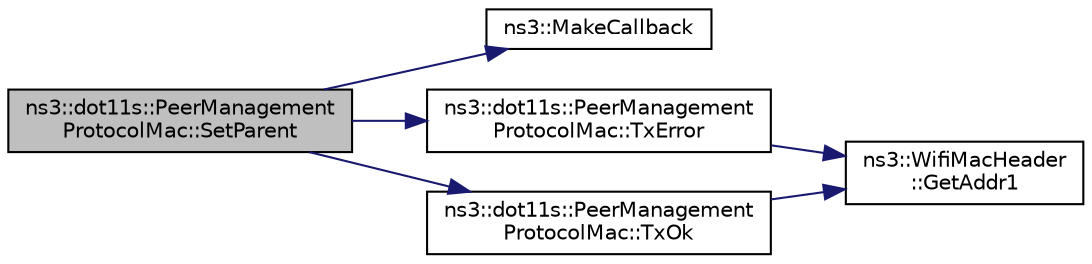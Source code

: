 digraph "ns3::dot11s::PeerManagementProtocolMac::SetParent"
{
 // LATEX_PDF_SIZE
  edge [fontname="Helvetica",fontsize="10",labelfontname="Helvetica",labelfontsize="10"];
  node [fontname="Helvetica",fontsize="10",shape=record];
  rankdir="LR";
  Node1 [label="ns3::dot11s::PeerManagement\lProtocolMac::SetParent",height=0.2,width=0.4,color="black", fillcolor="grey75", style="filled", fontcolor="black",tooltip="Set pointer to parent."];
  Node1 -> Node2 [color="midnightblue",fontsize="10",style="solid",fontname="Helvetica"];
  Node2 [label="ns3::MakeCallback",height=0.2,width=0.4,color="black", fillcolor="white", style="filled",URL="$namespacens3.html#af1dde3c04374147fca0cfe3b0766d664",tooltip="Build Callbacks for class method members which take varying numbers of arguments and potentially retu..."];
  Node1 -> Node3 [color="midnightblue",fontsize="10",style="solid",fontname="Helvetica"];
  Node3 [label="ns3::dot11s::PeerManagement\lProtocolMac::TxError",height=0.2,width=0.4,color="black", fillcolor="white", style="filled",URL="$classns3_1_1dot11s_1_1_peer_management_protocol_mac.html#a8c4bce3c9391b9b462fade70ee4ae648",tooltip="Closes link when a proper number of successive transmissions have failed."];
  Node3 -> Node4 [color="midnightblue",fontsize="10",style="solid",fontname="Helvetica"];
  Node4 [label="ns3::WifiMacHeader\l::GetAddr1",height=0.2,width=0.4,color="black", fillcolor="white", style="filled",URL="$classns3_1_1_wifi_mac_header.html#aa1c4acbda4ace9f7a920c97d71bdd097",tooltip="Return the address in the Address 1 field."];
  Node1 -> Node5 [color="midnightblue",fontsize="10",style="solid",fontname="Helvetica"];
  Node5 [label="ns3::dot11s::PeerManagement\lProtocolMac::TxOk",height=0.2,width=0.4,color="black", fillcolor="white", style="filled",URL="$classns3_1_1dot11s_1_1_peer_management_protocol_mac.html#a33eafda3353963be4f54a2b58eea768a",tooltip="Transmit OK function."];
  Node5 -> Node4 [color="midnightblue",fontsize="10",style="solid",fontname="Helvetica"];
}
